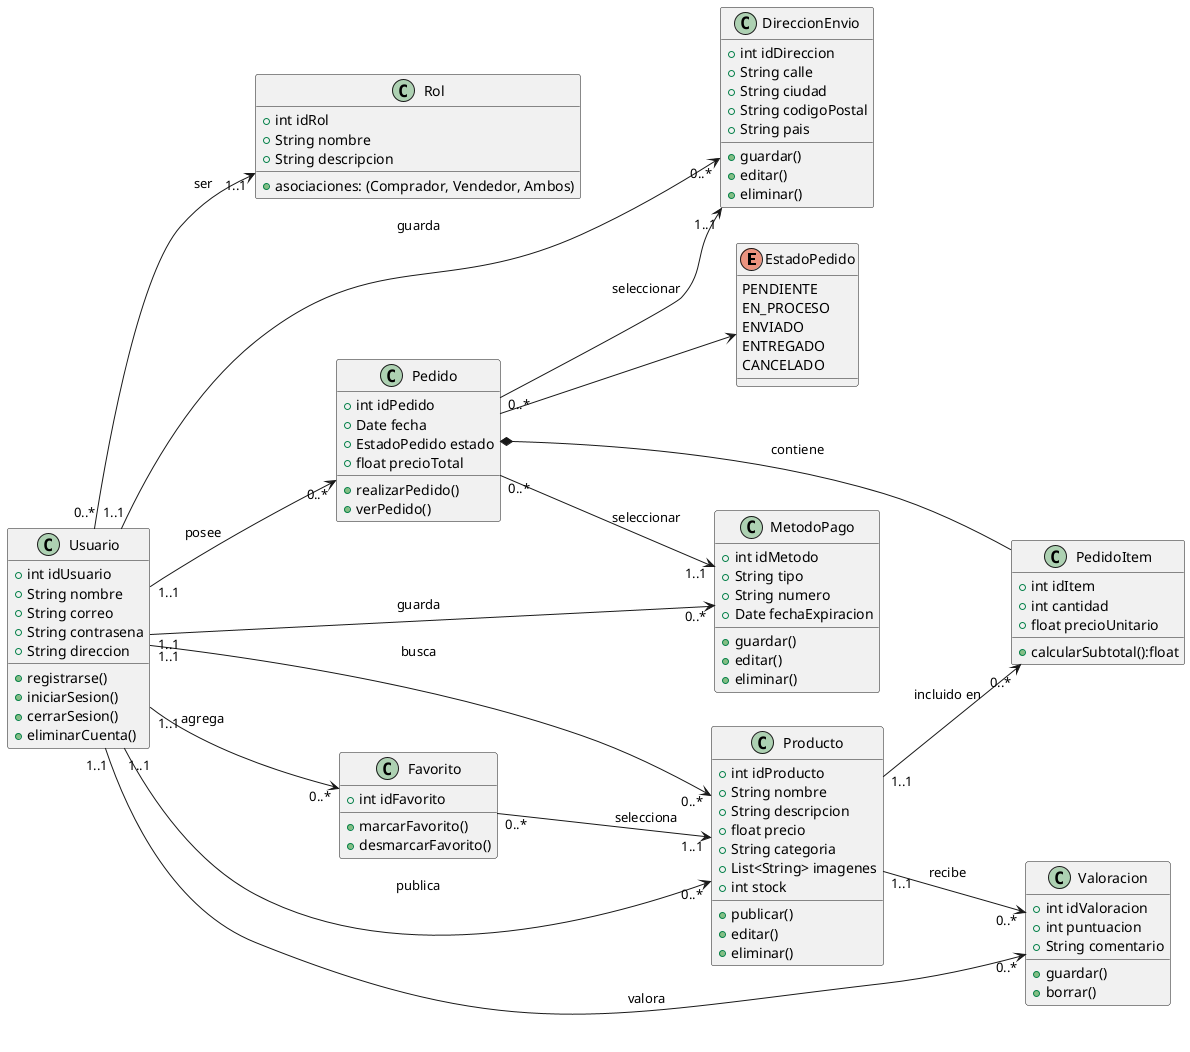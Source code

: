 @startuml
' Dirección del diagrama
left to right direction

' === ENUM DE ESTADOS DE PEDIDO ===
enum EstadoPedido {
    PENDIENTE
    EN_PROCESO
    ENVIADO
    ENTREGADO
    CANCELADO
}

' === GRUPO USUARIO Y RELACIONES PRINCIPALES ===
class Usuario {
    +int idUsuario
    +String nombre
    +String correo
    +String contrasena
    +String direccion
    +registrarse()
    +iniciarSesion()
    +cerrarSesion()
    +eliminarCuenta()
}

class Rol {
    +int idRol
    +String nombre
    +String descripcion
    +asociaciones: (Comprador, Vendedor, Ambos)
}

class DireccionEnvio {
    +int idDireccion
    +String calle
    +String ciudad
    +String codigoPostal
    +String pais
    +guardar()
    +editar()
    +eliminar()
}

class MetodoPago {
    +int idMetodo
    +String tipo
    +String numero
    +Date fechaExpiracion
    +guardar()
    +editar()
    +eliminar()
}

Usuario "0..*" --> "1..1" Rol : ser
Usuario "1..1" -->"0..*" Pedido : posee
Usuario "1..1" --> "0..*" Valoracion : valora
Usuario "1..1"--> "0..*" Favorito : agrega
Usuario "1..1" --> "0..*" Producto : publica
Usuario "1..1" --> "0..*" Producto : busca
Usuario "1..1" --> "0..*" DireccionEnvio : guarda
Usuario "1..1"--> "0..*" MetodoPago : guarda

' === GRUPO PRODUCTO Y FAVORITOS ===
class Producto {
    +int idProducto
    +String nombre
    +String descripcion
    +float precio
    +String categoria
    +List<String> imagenes
    +int stock
    +publicar()
    +editar()
    +eliminar()
}

class Favorito {
    +int idFavorito
    +marcarFavorito()
    +desmarcarFavorito()
}

class Valoracion {
    +int idValoracion
    +int puntuacion
    +String comentario
    +guardar()
    +borrar()
}

Producto "1..1"--> "0..*" Valoracion : recibe
Producto "1..1" --> "0..*" PedidoItem : incluido en
Favorito "0..*" --> "1..1" Producto : selecciona

' === GRUPO PEDIDOS ===
class Pedido {
    +int idPedido
    +Date fecha
    +EstadoPedido estado
    +float precioTotal
    +realizarPedido()
    +verPedido()
}

class PedidoItem {
    +int idItem
    +int cantidad
    +float precioUnitario
    +calcularSubtotal():float
}

Pedido *-- PedidoItem : contiene
Pedido "0..*" -->  "1..1" DireccionEnvio : seleccionar
Pedido "0..*" --> "1..1" MetodoPago : seleccionar
Pedido --> EstadoPedido

@enduml